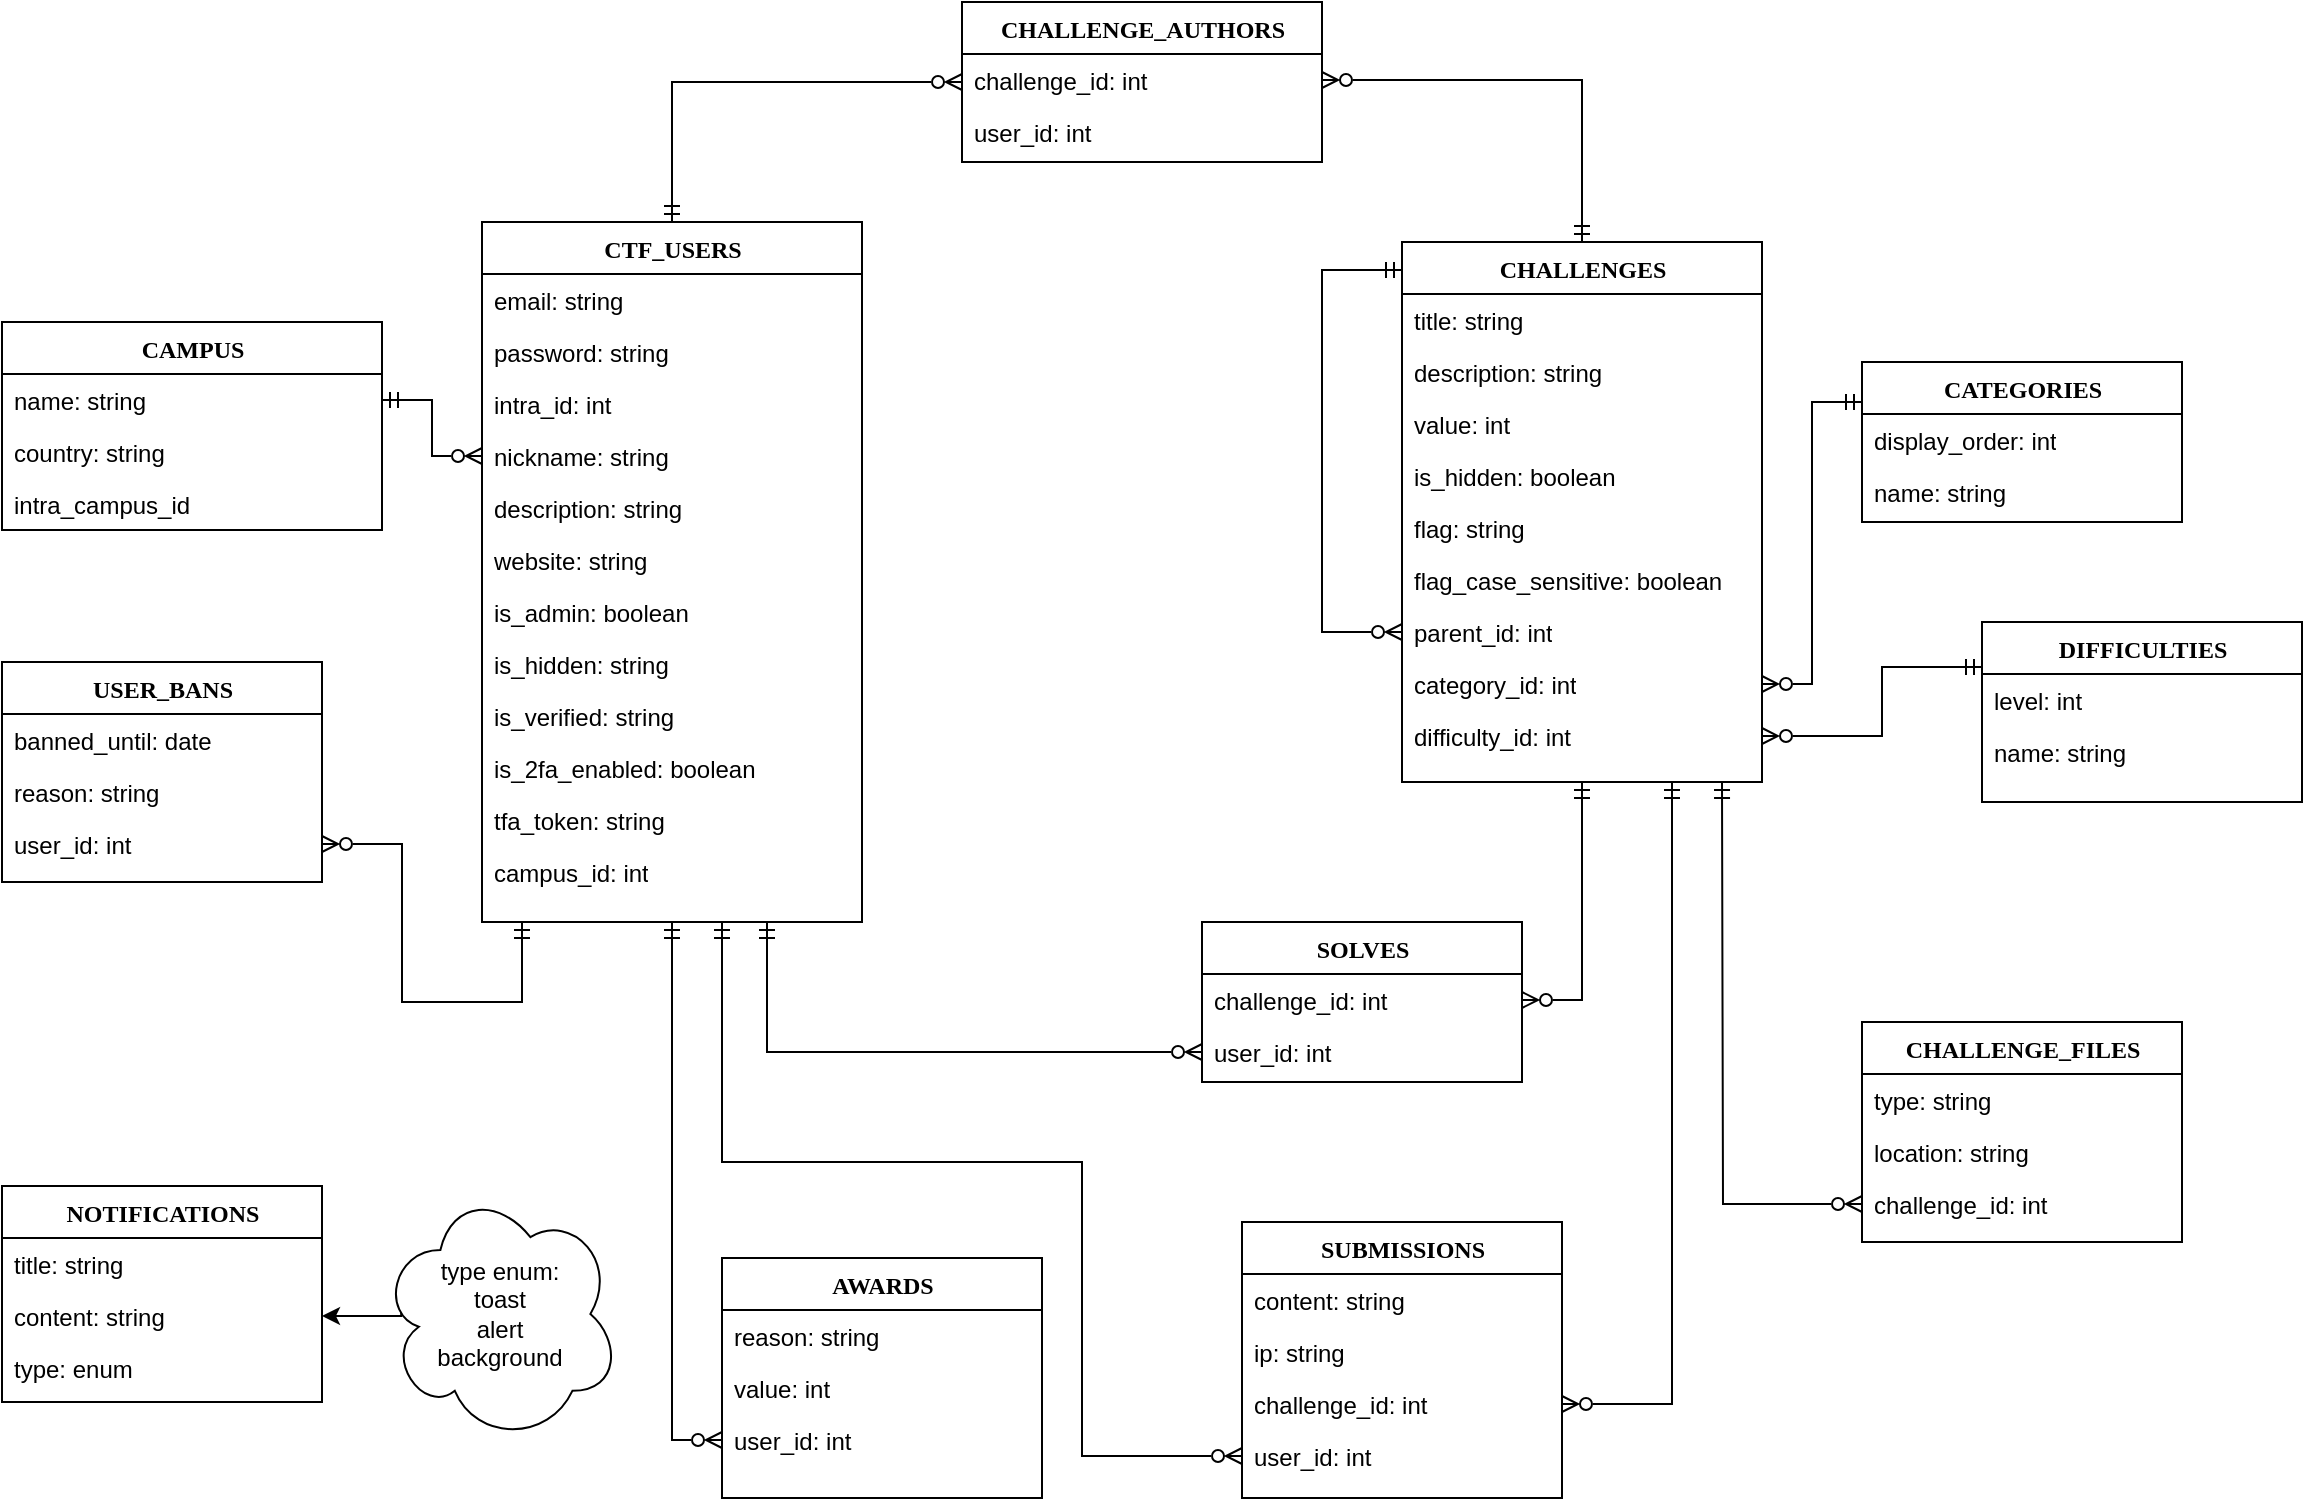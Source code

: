 <mxfile version="22.1.16" type="github">
  <diagram name="Page-1" id="MAb1IGYDh1-1w9ULgDOm">
    <mxGraphModel dx="1408" dy="1124" grid="1" gridSize="10" guides="1" tooltips="1" connect="1" arrows="1" fold="1" page="1" pageScale="1" pageWidth="827" pageHeight="1169" math="0" shadow="0">
      <root>
        <mxCell id="0" />
        <mxCell id="1" parent="0" />
        <mxCell id="-HpwC_mhJA1_6LtYinHD-171" style="edgeStyle=orthogonalEdgeStyle;rounded=0;orthogonalLoop=1;jettySize=auto;html=1;exitX=0.5;exitY=1;exitDx=0;exitDy=0;entryX=0;entryY=0.5;entryDx=0;entryDy=0;startArrow=ERmandOne;startFill=0;endArrow=ERzeroToMany;endFill=0;" parent="1" source="-HpwC_mhJA1_6LtYinHD-175" target="-HpwC_mhJA1_6LtYinHD-191" edge="1">
          <mxGeometry relative="1" as="geometry" />
        </mxCell>
        <mxCell id="-HpwC_mhJA1_6LtYinHD-172" style="edgeStyle=orthogonalEdgeStyle;rounded=0;orthogonalLoop=1;jettySize=auto;html=1;entryX=0;entryY=0.5;entryDx=0;entryDy=0;startArrow=ERmandOne;startFill=0;endArrow=ERzeroToMany;endFill=0;" parent="1" target="-HpwC_mhJA1_6LtYinHD-219" edge="1">
          <mxGeometry relative="1" as="geometry">
            <mxPoint x="470" y="530" as="sourcePoint" />
            <Array as="points">
              <mxPoint x="470" y="650" />
              <mxPoint x="650" y="650" />
              <mxPoint x="650" y="797" />
            </Array>
          </mxGeometry>
        </mxCell>
        <mxCell id="-HpwC_mhJA1_6LtYinHD-173" style="edgeStyle=orthogonalEdgeStyle;rounded=0;orthogonalLoop=1;jettySize=auto;html=1;exitX=0.75;exitY=1;exitDx=0;exitDy=0;entryX=0;entryY=0.5;entryDx=0;entryDy=0;startArrow=ERmandOne;startFill=0;endArrow=ERzeroToMany;endFill=0;" parent="1" source="-HpwC_mhJA1_6LtYinHD-175" target="-HpwC_mhJA1_6LtYinHD-240" edge="1">
          <mxGeometry relative="1" as="geometry" />
        </mxCell>
        <mxCell id="-HpwC_mhJA1_6LtYinHD-174" style="edgeStyle=orthogonalEdgeStyle;rounded=0;orthogonalLoop=1;jettySize=auto;html=1;entryX=1;entryY=0.5;entryDx=0;entryDy=0;startArrow=ERmandOne;startFill=0;endArrow=ERzeroToMany;endFill=0;" parent="1" target="-HpwC_mhJA1_6LtYinHD-231" edge="1">
          <mxGeometry relative="1" as="geometry">
            <mxPoint x="370" y="530" as="sourcePoint" />
            <Array as="points">
              <mxPoint x="370" y="570" />
              <mxPoint x="310" y="570" />
              <mxPoint x="310" y="491" />
            </Array>
          </mxGeometry>
        </mxCell>
        <mxCell id="-HpwC_mhJA1_6LtYinHD-175" value="CTF_USERS" style="swimlane;html=1;fontStyle=1;align=center;verticalAlign=top;childLayout=stackLayout;horizontal=1;startSize=26;horizontalStack=0;resizeParent=1;resizeLast=0;collapsible=1;marginBottom=0;swimlaneFillColor=#ffffff;rounded=0;shadow=0;comic=0;labelBackgroundColor=none;strokeWidth=1;fillColor=none;fontFamily=Verdana;fontSize=12" parent="1" vertex="1">
          <mxGeometry x="350" y="180" width="190" height="350" as="geometry" />
        </mxCell>
        <mxCell id="-HpwC_mhJA1_6LtYinHD-176" value="email: string" style="text;html=1;strokeColor=none;fillColor=none;align=left;verticalAlign=top;spacingLeft=4;spacingRight=4;whiteSpace=wrap;overflow=hidden;rotatable=0;points=[[0,0.5],[1,0.5]];portConstraint=eastwest;" parent="-HpwC_mhJA1_6LtYinHD-175" vertex="1">
          <mxGeometry y="26" width="190" height="26" as="geometry" />
        </mxCell>
        <mxCell id="-HpwC_mhJA1_6LtYinHD-177" value="password: string" style="text;html=1;strokeColor=none;fillColor=none;align=left;verticalAlign=top;spacingLeft=4;spacingRight=4;whiteSpace=wrap;overflow=hidden;rotatable=0;points=[[0,0.5],[1,0.5]];portConstraint=eastwest;" parent="-HpwC_mhJA1_6LtYinHD-175" vertex="1">
          <mxGeometry y="52" width="190" height="26" as="geometry" />
        </mxCell>
        <mxCell id="-HpwC_mhJA1_6LtYinHD-178" value="intra_id: int" style="text;html=1;strokeColor=none;fillColor=none;align=left;verticalAlign=top;spacingLeft=4;spacingRight=4;whiteSpace=wrap;overflow=hidden;rotatable=0;points=[[0,0.5],[1,0.5]];portConstraint=eastwest;" parent="-HpwC_mhJA1_6LtYinHD-175" vertex="1">
          <mxGeometry y="78" width="190" height="26" as="geometry" />
        </mxCell>
        <mxCell id="-HpwC_mhJA1_6LtYinHD-179" value="nickname: string" style="text;html=1;strokeColor=none;fillColor=none;align=left;verticalAlign=top;spacingLeft=4;spacingRight=4;whiteSpace=wrap;overflow=hidden;rotatable=0;points=[[0,0.5],[1,0.5]];portConstraint=eastwest;" parent="-HpwC_mhJA1_6LtYinHD-175" vertex="1">
          <mxGeometry y="104" width="190" height="26" as="geometry" />
        </mxCell>
        <mxCell id="-HpwC_mhJA1_6LtYinHD-180" value="description: string" style="text;html=1;strokeColor=none;fillColor=none;align=left;verticalAlign=top;spacingLeft=4;spacingRight=4;whiteSpace=wrap;overflow=hidden;rotatable=0;points=[[0,0.5],[1,0.5]];portConstraint=eastwest;" parent="-HpwC_mhJA1_6LtYinHD-175" vertex="1">
          <mxGeometry y="130" width="190" height="26" as="geometry" />
        </mxCell>
        <mxCell id="-HpwC_mhJA1_6LtYinHD-181" value="website: string" style="text;html=1;strokeColor=none;fillColor=none;align=left;verticalAlign=top;spacingLeft=4;spacingRight=4;whiteSpace=wrap;overflow=hidden;rotatable=0;points=[[0,0.5],[1,0.5]];portConstraint=eastwest;" parent="-HpwC_mhJA1_6LtYinHD-175" vertex="1">
          <mxGeometry y="156" width="190" height="26" as="geometry" />
        </mxCell>
        <mxCell id="-HpwC_mhJA1_6LtYinHD-182" value="is_admin: boolean" style="text;html=1;strokeColor=none;fillColor=none;align=left;verticalAlign=top;spacingLeft=4;spacingRight=4;whiteSpace=wrap;overflow=hidden;rotatable=0;points=[[0,0.5],[1,0.5]];portConstraint=eastwest;" parent="-HpwC_mhJA1_6LtYinHD-175" vertex="1">
          <mxGeometry y="182" width="190" height="26" as="geometry" />
        </mxCell>
        <mxCell id="-HpwC_mhJA1_6LtYinHD-183" value="is_hidden: string" style="text;html=1;strokeColor=none;fillColor=none;align=left;verticalAlign=top;spacingLeft=4;spacingRight=4;whiteSpace=wrap;overflow=hidden;rotatable=0;points=[[0,0.5],[1,0.5]];portConstraint=eastwest;" parent="-HpwC_mhJA1_6LtYinHD-175" vertex="1">
          <mxGeometry y="208" width="190" height="26" as="geometry" />
        </mxCell>
        <mxCell id="-HpwC_mhJA1_6LtYinHD-184" value="is_verified: string" style="text;html=1;strokeColor=none;fillColor=none;align=left;verticalAlign=top;spacingLeft=4;spacingRight=4;whiteSpace=wrap;overflow=hidden;rotatable=0;points=[[0,0.5],[1,0.5]];portConstraint=eastwest;" parent="-HpwC_mhJA1_6LtYinHD-175" vertex="1">
          <mxGeometry y="234" width="190" height="26" as="geometry" />
        </mxCell>
        <mxCell id="-HpwC_mhJA1_6LtYinHD-185" value="is_2fa_enabled: boolean" style="text;html=1;strokeColor=none;fillColor=none;align=left;verticalAlign=top;spacingLeft=4;spacingRight=4;whiteSpace=wrap;overflow=hidden;rotatable=0;points=[[0,0.5],[1,0.5]];portConstraint=eastwest;" parent="-HpwC_mhJA1_6LtYinHD-175" vertex="1">
          <mxGeometry y="260" width="190" height="26" as="geometry" />
        </mxCell>
        <mxCell id="-HpwC_mhJA1_6LtYinHD-186" value="tfa_token: string" style="text;html=1;strokeColor=none;fillColor=none;align=left;verticalAlign=top;spacingLeft=4;spacingRight=4;whiteSpace=wrap;overflow=hidden;rotatable=0;points=[[0,0.5],[1,0.5]];portConstraint=eastwest;" parent="-HpwC_mhJA1_6LtYinHD-175" vertex="1">
          <mxGeometry y="286" width="190" height="26" as="geometry" />
        </mxCell>
        <mxCell id="-HpwC_mhJA1_6LtYinHD-187" value="campus_id: int" style="text;html=1;strokeColor=none;fillColor=none;align=left;verticalAlign=top;spacingLeft=4;spacingRight=4;whiteSpace=wrap;overflow=hidden;rotatable=0;points=[[0,0.5],[1,0.5]];portConstraint=eastwest;" parent="-HpwC_mhJA1_6LtYinHD-175" vertex="1">
          <mxGeometry y="312" width="190" height="26" as="geometry" />
        </mxCell>
        <mxCell id="-HpwC_mhJA1_6LtYinHD-188" value="AWARDS" style="swimlane;html=1;fontStyle=1;align=center;verticalAlign=top;childLayout=stackLayout;horizontal=1;startSize=26;horizontalStack=0;resizeParent=1;resizeLast=0;collapsible=1;marginBottom=0;swimlaneFillColor=#ffffff;rounded=0;shadow=0;comic=0;labelBackgroundColor=none;strokeWidth=1;fillColor=none;fontFamily=Verdana;fontSize=12" parent="1" vertex="1">
          <mxGeometry x="470" y="698" width="160" height="120" as="geometry" />
        </mxCell>
        <mxCell id="-HpwC_mhJA1_6LtYinHD-189" value="reason: string" style="text;html=1;strokeColor=none;fillColor=none;align=left;verticalAlign=top;spacingLeft=4;spacingRight=4;whiteSpace=wrap;overflow=hidden;rotatable=0;points=[[0,0.5],[1,0.5]];portConstraint=eastwest;" parent="-HpwC_mhJA1_6LtYinHD-188" vertex="1">
          <mxGeometry y="26" width="160" height="26" as="geometry" />
        </mxCell>
        <mxCell id="-HpwC_mhJA1_6LtYinHD-190" value="value: int" style="text;html=1;strokeColor=none;fillColor=none;align=left;verticalAlign=top;spacingLeft=4;spacingRight=4;whiteSpace=wrap;overflow=hidden;rotatable=0;points=[[0,0.5],[1,0.5]];portConstraint=eastwest;" parent="-HpwC_mhJA1_6LtYinHD-188" vertex="1">
          <mxGeometry y="52" width="160" height="26" as="geometry" />
        </mxCell>
        <mxCell id="-HpwC_mhJA1_6LtYinHD-191" value="user_id: int" style="text;html=1;strokeColor=none;fillColor=none;align=left;verticalAlign=top;spacingLeft=4;spacingRight=4;whiteSpace=wrap;overflow=hidden;rotatable=0;points=[[0,0.5],[1,0.5]];portConstraint=eastwest;" parent="-HpwC_mhJA1_6LtYinHD-188" vertex="1">
          <mxGeometry y="78" width="160" height="26" as="geometry" />
        </mxCell>
        <mxCell id="-HpwC_mhJA1_6LtYinHD-192" value="CHALLENGE_AUTHORS" style="swimlane;html=1;fontStyle=1;align=center;verticalAlign=top;childLayout=stackLayout;horizontal=1;startSize=26;horizontalStack=0;resizeParent=1;resizeLast=0;collapsible=1;marginBottom=0;swimlaneFillColor=#ffffff;rounded=0;shadow=0;comic=0;labelBackgroundColor=none;strokeWidth=1;fillColor=none;fontFamily=Verdana;fontSize=12" parent="1" vertex="1">
          <mxGeometry x="590" y="70" width="180" height="80" as="geometry" />
        </mxCell>
        <mxCell id="-HpwC_mhJA1_6LtYinHD-193" value="challenge_id: int" style="text;html=1;strokeColor=none;fillColor=none;align=left;verticalAlign=top;spacingLeft=4;spacingRight=4;whiteSpace=wrap;overflow=hidden;rotatable=0;points=[[0,0.5],[1,0.5]];portConstraint=eastwest;" parent="-HpwC_mhJA1_6LtYinHD-192" vertex="1">
          <mxGeometry y="26" width="180" height="26" as="geometry" />
        </mxCell>
        <mxCell id="-HpwC_mhJA1_6LtYinHD-194" value="user_id: int" style="text;html=1;strokeColor=none;fillColor=none;align=left;verticalAlign=top;spacingLeft=4;spacingRight=4;whiteSpace=wrap;overflow=hidden;rotatable=0;points=[[0,0.5],[1,0.5]];portConstraint=eastwest;" parent="-HpwC_mhJA1_6LtYinHD-192" vertex="1">
          <mxGeometry y="52" width="180" height="26" as="geometry" />
        </mxCell>
        <mxCell id="-HpwC_mhJA1_6LtYinHD-195" value="CAMPUS" style="swimlane;html=1;fontStyle=1;align=center;verticalAlign=top;childLayout=stackLayout;horizontal=1;startSize=26;horizontalStack=0;resizeParent=1;resizeLast=0;collapsible=1;marginBottom=0;swimlaneFillColor=#ffffff;rounded=0;shadow=0;comic=0;labelBackgroundColor=none;strokeWidth=1;fillColor=none;fontFamily=Verdana;fontSize=12" parent="1" vertex="1">
          <mxGeometry x="110" y="230" width="190" height="104" as="geometry" />
        </mxCell>
        <mxCell id="-HpwC_mhJA1_6LtYinHD-196" value="name: string" style="text;html=1;strokeColor=none;fillColor=none;align=left;verticalAlign=top;spacingLeft=4;spacingRight=4;whiteSpace=wrap;overflow=hidden;rotatable=0;points=[[0,0.5],[1,0.5]];portConstraint=eastwest;" parent="-HpwC_mhJA1_6LtYinHD-195" vertex="1">
          <mxGeometry y="26" width="190" height="26" as="geometry" />
        </mxCell>
        <mxCell id="p-mm3ads6OYRoG7J5_4K-1" value="country: string" style="text;html=1;strokeColor=none;fillColor=none;align=left;verticalAlign=top;spacingLeft=4;spacingRight=4;whiteSpace=wrap;overflow=hidden;rotatable=0;points=[[0,0.5],[1,0.5]];portConstraint=eastwest;" vertex="1" parent="-HpwC_mhJA1_6LtYinHD-195">
          <mxGeometry y="52" width="190" height="26" as="geometry" />
        </mxCell>
        <mxCell id="-HpwC_mhJA1_6LtYinHD-197" value="intra_campus_id" style="text;html=1;strokeColor=none;fillColor=none;align=left;verticalAlign=top;spacingLeft=4;spacingRight=4;whiteSpace=wrap;overflow=hidden;rotatable=0;points=[[0,0.5],[1,0.5]];portConstraint=eastwest;" parent="-HpwC_mhJA1_6LtYinHD-195" vertex="1">
          <mxGeometry y="78" width="190" height="26" as="geometry" />
        </mxCell>
        <mxCell id="-HpwC_mhJA1_6LtYinHD-198" style="edgeStyle=orthogonalEdgeStyle;rounded=0;orthogonalLoop=1;jettySize=auto;html=1;exitX=0;exitY=0.5;exitDx=0;exitDy=0;entryX=1;entryY=0.5;entryDx=0;entryDy=0;endArrow=ERmandOne;endFill=0;startArrow=ERzeroToMany;startFill=0;" parent="1" source="-HpwC_mhJA1_6LtYinHD-179" target="-HpwC_mhJA1_6LtYinHD-196" edge="1">
          <mxGeometry relative="1" as="geometry" />
        </mxCell>
        <mxCell id="-HpwC_mhJA1_6LtYinHD-201" style="edgeStyle=orthogonalEdgeStyle;rounded=0;orthogonalLoop=1;jettySize=auto;html=1;exitX=0.5;exitY=1;exitDx=0;exitDy=0;entryX=1;entryY=0.5;entryDx=0;entryDy=0;startArrow=ERmandOne;startFill=0;endArrow=ERzeroToMany;endFill=0;" parent="1" source="-HpwC_mhJA1_6LtYinHD-204" target="-HpwC_mhJA1_6LtYinHD-239" edge="1">
          <mxGeometry relative="1" as="geometry" />
        </mxCell>
        <mxCell id="-HpwC_mhJA1_6LtYinHD-202" style="edgeStyle=orthogonalEdgeStyle;rounded=0;orthogonalLoop=1;jettySize=auto;html=1;exitX=0.75;exitY=1;exitDx=0;exitDy=0;entryX=1;entryY=0.5;entryDx=0;entryDy=0;startArrow=ERmandOne;startFill=0;endArrow=ERzeroToMany;endFill=0;" parent="1" source="-HpwC_mhJA1_6LtYinHD-204" target="-HpwC_mhJA1_6LtYinHD-218" edge="1">
          <mxGeometry relative="1" as="geometry" />
        </mxCell>
        <mxCell id="-HpwC_mhJA1_6LtYinHD-203" style="edgeStyle=orthogonalEdgeStyle;rounded=0;orthogonalLoop=1;jettySize=auto;html=1;entryX=0;entryY=0.5;entryDx=0;entryDy=0;startArrow=ERmandOne;startFill=0;endArrow=ERzeroToMany;endFill=0;" parent="1" target="-HpwC_mhJA1_6LtYinHD-248" edge="1">
          <mxGeometry relative="1" as="geometry">
            <mxPoint x="970" y="460" as="sourcePoint" />
          </mxGeometry>
        </mxCell>
        <mxCell id="-HpwC_mhJA1_6LtYinHD-204" value="CHALLENGES" style="swimlane;html=1;fontStyle=1;align=center;verticalAlign=top;childLayout=stackLayout;horizontal=1;startSize=26;horizontalStack=0;resizeParent=1;resizeLast=0;collapsible=1;marginBottom=0;swimlaneFillColor=#ffffff;rounded=0;shadow=0;comic=0;labelBackgroundColor=none;strokeWidth=1;fillColor=none;fontFamily=Verdana;fontSize=12" parent="1" vertex="1">
          <mxGeometry x="810" y="190" width="180" height="270" as="geometry" />
        </mxCell>
        <mxCell id="-HpwC_mhJA1_6LtYinHD-205" value="title: string" style="text;html=1;strokeColor=none;fillColor=none;align=left;verticalAlign=top;spacingLeft=4;spacingRight=4;whiteSpace=wrap;overflow=hidden;rotatable=0;points=[[0,0.5],[1,0.5]];portConstraint=eastwest;" parent="-HpwC_mhJA1_6LtYinHD-204" vertex="1">
          <mxGeometry y="26" width="180" height="26" as="geometry" />
        </mxCell>
        <mxCell id="-HpwC_mhJA1_6LtYinHD-206" value="description: string" style="text;html=1;strokeColor=none;fillColor=none;align=left;verticalAlign=top;spacingLeft=4;spacingRight=4;whiteSpace=wrap;overflow=hidden;rotatable=0;points=[[0,0.5],[1,0.5]];portConstraint=eastwest;" parent="-HpwC_mhJA1_6LtYinHD-204" vertex="1">
          <mxGeometry y="52" width="180" height="26" as="geometry" />
        </mxCell>
        <mxCell id="-HpwC_mhJA1_6LtYinHD-207" value="value: int" style="text;html=1;strokeColor=none;fillColor=none;align=left;verticalAlign=top;spacingLeft=4;spacingRight=4;whiteSpace=wrap;overflow=hidden;rotatable=0;points=[[0,0.5],[1,0.5]];portConstraint=eastwest;" parent="-HpwC_mhJA1_6LtYinHD-204" vertex="1">
          <mxGeometry y="78" width="180" height="26" as="geometry" />
        </mxCell>
        <mxCell id="-HpwC_mhJA1_6LtYinHD-208" value="is_hidden: boolean" style="text;html=1;strokeColor=none;fillColor=none;align=left;verticalAlign=top;spacingLeft=4;spacingRight=4;whiteSpace=wrap;overflow=hidden;rotatable=0;points=[[0,0.5],[1,0.5]];portConstraint=eastwest;" parent="-HpwC_mhJA1_6LtYinHD-204" vertex="1">
          <mxGeometry y="104" width="180" height="26" as="geometry" />
        </mxCell>
        <mxCell id="-HpwC_mhJA1_6LtYinHD-209" value="&lt;div&gt;flag: string&lt;br&gt;&lt;/div&gt;" style="text;html=1;strokeColor=none;fillColor=none;align=left;verticalAlign=top;spacingLeft=4;spacingRight=4;whiteSpace=wrap;overflow=hidden;rotatable=0;points=[[0,0.5],[1,0.5]];portConstraint=eastwest;" parent="-HpwC_mhJA1_6LtYinHD-204" vertex="1">
          <mxGeometry y="130" width="180" height="26" as="geometry" />
        </mxCell>
        <mxCell id="-HpwC_mhJA1_6LtYinHD-210" value="flag_case_sensitive: boolean" style="text;html=1;strokeColor=none;fillColor=none;align=left;verticalAlign=top;spacingLeft=4;spacingRight=4;whiteSpace=wrap;overflow=hidden;rotatable=0;points=[[0,0.5],[1,0.5]];portConstraint=eastwest;" parent="-HpwC_mhJA1_6LtYinHD-204" vertex="1">
          <mxGeometry y="156" width="180" height="26" as="geometry" />
        </mxCell>
        <mxCell id="-HpwC_mhJA1_6LtYinHD-211" value="parent_id: int" style="text;html=1;strokeColor=none;fillColor=none;align=left;verticalAlign=top;spacingLeft=4;spacingRight=4;whiteSpace=wrap;overflow=hidden;rotatable=0;points=[[0,0.5],[1,0.5]];portConstraint=eastwest;" parent="-HpwC_mhJA1_6LtYinHD-204" vertex="1">
          <mxGeometry y="182" width="180" height="26" as="geometry" />
        </mxCell>
        <mxCell id="-HpwC_mhJA1_6LtYinHD-212" value="category_id: int" style="text;html=1;strokeColor=none;fillColor=none;align=left;verticalAlign=top;spacingLeft=4;spacingRight=4;whiteSpace=wrap;overflow=hidden;rotatable=0;points=[[0,0.5],[1,0.5]];portConstraint=eastwest;" parent="-HpwC_mhJA1_6LtYinHD-204" vertex="1">
          <mxGeometry y="208" width="180" height="26" as="geometry" />
        </mxCell>
        <mxCell id="-HpwC_mhJA1_6LtYinHD-213" value="difficulty_id: int" style="text;html=1;strokeColor=none;fillColor=none;align=left;verticalAlign=top;spacingLeft=4;spacingRight=4;whiteSpace=wrap;overflow=hidden;rotatable=0;points=[[0,0.5],[1,0.5]];portConstraint=eastwest;" parent="-HpwC_mhJA1_6LtYinHD-204" vertex="1">
          <mxGeometry y="234" width="180" height="26" as="geometry" />
        </mxCell>
        <mxCell id="-HpwC_mhJA1_6LtYinHD-214" style="edgeStyle=orthogonalEdgeStyle;rounded=0;orthogonalLoop=1;jettySize=auto;html=1;entryX=0;entryY=0.5;entryDx=0;entryDy=0;startArrow=ERmandOne;startFill=0;endArrow=ERzeroToMany;endFill=0;" parent="-HpwC_mhJA1_6LtYinHD-204" target="-HpwC_mhJA1_6LtYinHD-211" edge="1">
          <mxGeometry relative="1" as="geometry">
            <mxPoint y="14" as="sourcePoint" />
            <Array as="points">
              <mxPoint x="-40" y="14" />
              <mxPoint x="-40" y="195" />
            </Array>
          </mxGeometry>
        </mxCell>
        <mxCell id="-HpwC_mhJA1_6LtYinHD-215" value="SUBMISSIONS" style="swimlane;html=1;fontStyle=1;align=center;verticalAlign=top;childLayout=stackLayout;horizontal=1;startSize=26;horizontalStack=0;resizeParent=1;resizeLast=0;collapsible=1;marginBottom=0;swimlaneFillColor=#ffffff;rounded=0;shadow=0;comic=0;labelBackgroundColor=none;strokeWidth=1;fillColor=none;fontFamily=Verdana;fontSize=12" parent="1" vertex="1">
          <mxGeometry x="730" y="680" width="160" height="138" as="geometry" />
        </mxCell>
        <mxCell id="-HpwC_mhJA1_6LtYinHD-216" value="content: string" style="text;html=1;strokeColor=none;fillColor=none;align=left;verticalAlign=top;spacingLeft=4;spacingRight=4;whiteSpace=wrap;overflow=hidden;rotatable=0;points=[[0,0.5],[1,0.5]];portConstraint=eastwest;" parent="-HpwC_mhJA1_6LtYinHD-215" vertex="1">
          <mxGeometry y="26" width="160" height="26" as="geometry" />
        </mxCell>
        <mxCell id="-HpwC_mhJA1_6LtYinHD-217" value="ip: string" style="text;html=1;strokeColor=none;fillColor=none;align=left;verticalAlign=top;spacingLeft=4;spacingRight=4;whiteSpace=wrap;overflow=hidden;rotatable=0;points=[[0,0.5],[1,0.5]];portConstraint=eastwest;" parent="-HpwC_mhJA1_6LtYinHD-215" vertex="1">
          <mxGeometry y="52" width="160" height="26" as="geometry" />
        </mxCell>
        <mxCell id="-HpwC_mhJA1_6LtYinHD-218" value="challenge_id: int" style="text;html=1;strokeColor=none;fillColor=none;align=left;verticalAlign=top;spacingLeft=4;spacingRight=4;whiteSpace=wrap;overflow=hidden;rotatable=0;points=[[0,0.5],[1,0.5]];portConstraint=eastwest;" parent="-HpwC_mhJA1_6LtYinHD-215" vertex="1">
          <mxGeometry y="78" width="160" height="26" as="geometry" />
        </mxCell>
        <mxCell id="-HpwC_mhJA1_6LtYinHD-219" value="user_id: int" style="text;html=1;strokeColor=none;fillColor=none;align=left;verticalAlign=top;spacingLeft=4;spacingRight=4;whiteSpace=wrap;overflow=hidden;rotatable=0;points=[[0,0.5],[1,0.5]];portConstraint=eastwest;" parent="-HpwC_mhJA1_6LtYinHD-215" vertex="1">
          <mxGeometry y="104" width="160" height="26" as="geometry" />
        </mxCell>
        <mxCell id="-HpwC_mhJA1_6LtYinHD-220" value="NOTIFICATIONS" style="swimlane;html=1;fontStyle=1;align=center;verticalAlign=top;childLayout=stackLayout;horizontal=1;startSize=26;horizontalStack=0;resizeParent=1;resizeLast=0;collapsible=1;marginBottom=0;swimlaneFillColor=#ffffff;rounded=0;shadow=0;comic=0;labelBackgroundColor=none;strokeWidth=1;fillColor=none;fontFamily=Verdana;fontSize=12" parent="1" vertex="1">
          <mxGeometry x="110" y="662" width="160" height="108" as="geometry" />
        </mxCell>
        <mxCell id="-HpwC_mhJA1_6LtYinHD-221" value="title: string" style="text;html=1;strokeColor=none;fillColor=none;align=left;verticalAlign=top;spacingLeft=4;spacingRight=4;whiteSpace=wrap;overflow=hidden;rotatable=0;points=[[0,0.5],[1,0.5]];portConstraint=eastwest;" parent="-HpwC_mhJA1_6LtYinHD-220" vertex="1">
          <mxGeometry y="26" width="160" height="26" as="geometry" />
        </mxCell>
        <mxCell id="-HpwC_mhJA1_6LtYinHD-222" value="content: string" style="text;html=1;strokeColor=none;fillColor=none;align=left;verticalAlign=top;spacingLeft=4;spacingRight=4;whiteSpace=wrap;overflow=hidden;rotatable=0;points=[[0,0.5],[1,0.5]];portConstraint=eastwest;" parent="-HpwC_mhJA1_6LtYinHD-220" vertex="1">
          <mxGeometry y="52" width="160" height="26" as="geometry" />
        </mxCell>
        <mxCell id="-HpwC_mhJA1_6LtYinHD-223" value="&lt;div&gt;type: enum&lt;/div&gt;" style="text;html=1;strokeColor=none;fillColor=none;align=left;verticalAlign=top;spacingLeft=4;spacingRight=4;whiteSpace=wrap;overflow=hidden;rotatable=0;points=[[0,0.5],[1,0.5]];portConstraint=eastwest;" parent="-HpwC_mhJA1_6LtYinHD-220" vertex="1">
          <mxGeometry y="78" width="160" height="26" as="geometry" />
        </mxCell>
        <mxCell id="-HpwC_mhJA1_6LtYinHD-224" style="edgeStyle=orthogonalEdgeStyle;rounded=0;orthogonalLoop=1;jettySize=auto;html=1;exitX=0;exitY=0.25;exitDx=0;exitDy=0;entryX=1;entryY=0.5;entryDx=0;entryDy=0;startArrow=ERmandOne;startFill=0;endArrow=ERzeroToMany;endFill=0;" parent="1" source="-HpwC_mhJA1_6LtYinHD-225" target="-HpwC_mhJA1_6LtYinHD-212" edge="1">
          <mxGeometry relative="1" as="geometry" />
        </mxCell>
        <mxCell id="-HpwC_mhJA1_6LtYinHD-225" value="CATEGORIES" style="swimlane;html=1;fontStyle=1;align=center;verticalAlign=top;childLayout=stackLayout;horizontal=1;startSize=26;horizontalStack=0;resizeParent=1;resizeLast=0;collapsible=1;marginBottom=0;swimlaneFillColor=#ffffff;rounded=0;shadow=0;comic=0;labelBackgroundColor=none;strokeWidth=1;fillColor=none;fontFamily=Verdana;fontSize=12" parent="1" vertex="1">
          <mxGeometry x="1040" y="250" width="160" height="80" as="geometry" />
        </mxCell>
        <mxCell id="-HpwC_mhJA1_6LtYinHD-226" value="display_order: int" style="text;html=1;strokeColor=none;fillColor=none;align=left;verticalAlign=top;spacingLeft=4;spacingRight=4;whiteSpace=wrap;overflow=hidden;rotatable=0;points=[[0,0.5],[1,0.5]];portConstraint=eastwest;" parent="-HpwC_mhJA1_6LtYinHD-225" vertex="1">
          <mxGeometry y="26" width="160" height="26" as="geometry" />
        </mxCell>
        <mxCell id="-HpwC_mhJA1_6LtYinHD-227" value="name: string" style="text;html=1;strokeColor=none;fillColor=none;align=left;verticalAlign=top;spacingLeft=4;spacingRight=4;whiteSpace=wrap;overflow=hidden;rotatable=0;points=[[0,0.5],[1,0.5]];portConstraint=eastwest;" parent="-HpwC_mhJA1_6LtYinHD-225" vertex="1">
          <mxGeometry y="52" width="160" height="26" as="geometry" />
        </mxCell>
        <mxCell id="-HpwC_mhJA1_6LtYinHD-228" value="USER_BANS" style="swimlane;html=1;fontStyle=1;align=center;verticalAlign=top;childLayout=stackLayout;horizontal=1;startSize=26;horizontalStack=0;resizeParent=1;resizeLast=0;collapsible=1;marginBottom=0;swimlaneFillColor=#ffffff;rounded=0;shadow=0;comic=0;labelBackgroundColor=none;strokeWidth=1;fillColor=none;fontFamily=Verdana;fontSize=12" parent="1" vertex="1">
          <mxGeometry x="110" y="400" width="160" height="110" as="geometry" />
        </mxCell>
        <mxCell id="-HpwC_mhJA1_6LtYinHD-229" value="banned_until: date" style="text;html=1;strokeColor=none;fillColor=none;align=left;verticalAlign=top;spacingLeft=4;spacingRight=4;whiteSpace=wrap;overflow=hidden;rotatable=0;points=[[0,0.5],[1,0.5]];portConstraint=eastwest;" parent="-HpwC_mhJA1_6LtYinHD-228" vertex="1">
          <mxGeometry y="26" width="160" height="26" as="geometry" />
        </mxCell>
        <mxCell id="-HpwC_mhJA1_6LtYinHD-230" value="reason: string" style="text;html=1;strokeColor=none;fillColor=none;align=left;verticalAlign=top;spacingLeft=4;spacingRight=4;whiteSpace=wrap;overflow=hidden;rotatable=0;points=[[0,0.5],[1,0.5]];portConstraint=eastwest;" parent="-HpwC_mhJA1_6LtYinHD-228" vertex="1">
          <mxGeometry y="52" width="160" height="26" as="geometry" />
        </mxCell>
        <mxCell id="-HpwC_mhJA1_6LtYinHD-231" value="user_id: int" style="text;html=1;strokeColor=none;fillColor=none;align=left;verticalAlign=top;spacingLeft=4;spacingRight=4;whiteSpace=wrap;overflow=hidden;rotatable=0;points=[[0,0.5],[1,0.5]];portConstraint=eastwest;" parent="-HpwC_mhJA1_6LtYinHD-228" vertex="1">
          <mxGeometry y="78" width="160" height="26" as="geometry" />
        </mxCell>
        <mxCell id="-HpwC_mhJA1_6LtYinHD-234" style="edgeStyle=orthogonalEdgeStyle;rounded=0;orthogonalLoop=1;jettySize=auto;html=1;exitX=0;exitY=0.25;exitDx=0;exitDy=0;entryX=1;entryY=0.5;entryDx=0;entryDy=0;startArrow=ERmandOne;startFill=0;endArrow=ERzeroToMany;endFill=0;" parent="1" source="-HpwC_mhJA1_6LtYinHD-235" target="-HpwC_mhJA1_6LtYinHD-213" edge="1">
          <mxGeometry relative="1" as="geometry">
            <Array as="points">
              <mxPoint x="1050" y="403" />
              <mxPoint x="1050" y="437" />
            </Array>
          </mxGeometry>
        </mxCell>
        <mxCell id="-HpwC_mhJA1_6LtYinHD-235" value="DIFFICULTIES" style="swimlane;html=1;fontStyle=1;align=center;verticalAlign=top;childLayout=stackLayout;horizontal=1;startSize=26;horizontalStack=0;resizeParent=1;resizeLast=0;collapsible=1;marginBottom=0;swimlaneFillColor=#ffffff;rounded=0;shadow=0;comic=0;labelBackgroundColor=none;strokeWidth=1;fillColor=none;fontFamily=Verdana;fontSize=12" parent="1" vertex="1">
          <mxGeometry x="1100" y="380" width="160" height="90" as="geometry" />
        </mxCell>
        <mxCell id="-HpwC_mhJA1_6LtYinHD-236" value="level: int" style="text;html=1;strokeColor=none;fillColor=none;align=left;verticalAlign=top;spacingLeft=4;spacingRight=4;whiteSpace=wrap;overflow=hidden;rotatable=0;points=[[0,0.5],[1,0.5]];portConstraint=eastwest;" parent="-HpwC_mhJA1_6LtYinHD-235" vertex="1">
          <mxGeometry y="26" width="160" height="26" as="geometry" />
        </mxCell>
        <mxCell id="-HpwC_mhJA1_6LtYinHD-237" value="name: string" style="text;html=1;strokeColor=none;fillColor=none;align=left;verticalAlign=top;spacingLeft=4;spacingRight=4;whiteSpace=wrap;overflow=hidden;rotatable=0;points=[[0,0.5],[1,0.5]];portConstraint=eastwest;" parent="-HpwC_mhJA1_6LtYinHD-235" vertex="1">
          <mxGeometry y="52" width="160" height="26" as="geometry" />
        </mxCell>
        <mxCell id="-HpwC_mhJA1_6LtYinHD-238" value="SOLVES" style="swimlane;html=1;fontStyle=1;align=center;verticalAlign=top;childLayout=stackLayout;horizontal=1;startSize=26;horizontalStack=0;resizeParent=1;resizeLast=0;collapsible=1;marginBottom=0;swimlaneFillColor=#ffffff;rounded=0;shadow=0;comic=0;labelBackgroundColor=none;strokeWidth=1;fillColor=none;fontFamily=Verdana;fontSize=12" parent="1" vertex="1">
          <mxGeometry x="710" y="530" width="160" height="80" as="geometry" />
        </mxCell>
        <mxCell id="-HpwC_mhJA1_6LtYinHD-239" value="challenge_id: int" style="text;html=1;strokeColor=none;fillColor=none;align=left;verticalAlign=top;spacingLeft=4;spacingRight=4;whiteSpace=wrap;overflow=hidden;rotatable=0;points=[[0,0.5],[1,0.5]];portConstraint=eastwest;" parent="-HpwC_mhJA1_6LtYinHD-238" vertex="1">
          <mxGeometry y="26" width="160" height="26" as="geometry" />
        </mxCell>
        <mxCell id="-HpwC_mhJA1_6LtYinHD-240" value="user_id: int" style="text;html=1;strokeColor=none;fillColor=none;align=left;verticalAlign=top;spacingLeft=4;spacingRight=4;whiteSpace=wrap;overflow=hidden;rotatable=0;points=[[0,0.5],[1,0.5]];portConstraint=eastwest;" parent="-HpwC_mhJA1_6LtYinHD-238" vertex="1">
          <mxGeometry y="52" width="160" height="26" as="geometry" />
        </mxCell>
        <mxCell id="-HpwC_mhJA1_6LtYinHD-241" style="edgeStyle=orthogonalEdgeStyle;rounded=0;orthogonalLoop=1;jettySize=auto;html=1;exitX=0.16;exitY=0.55;exitDx=0;exitDy=0;exitPerimeter=0;entryX=1;entryY=0.5;entryDx=0;entryDy=0;" parent="1" target="-HpwC_mhJA1_6LtYinHD-222" edge="1">
          <mxGeometry relative="1" as="geometry">
            <mxPoint x="349.2" y="722.4" as="sourcePoint" />
          </mxGeometry>
        </mxCell>
        <mxCell id="-HpwC_mhJA1_6LtYinHD-242" value="type enum:&lt;br&gt;toast&lt;br&gt;alert&lt;br&gt;background" style="ellipse;shape=cloud;whiteSpace=wrap;html=1;" parent="1" vertex="1">
          <mxGeometry x="299.2" y="662" width="120" height="128" as="geometry" />
        </mxCell>
        <mxCell id="-HpwC_mhJA1_6LtYinHD-243" style="edgeStyle=orthogonalEdgeStyle;rounded=0;orthogonalLoop=1;jettySize=auto;html=1;exitX=0.5;exitY=0;exitDx=0;exitDy=0;entryX=0;entryY=0.5;entryDx=0;entryDy=0;endArrow=ERzeroToMany;endFill=0;startArrow=ERmandOne;startFill=0;" parent="1" source="-HpwC_mhJA1_6LtYinHD-175" target="-HpwC_mhJA1_6LtYinHD-192" edge="1">
          <mxGeometry relative="1" as="geometry" />
        </mxCell>
        <mxCell id="-HpwC_mhJA1_6LtYinHD-244" style="edgeStyle=orthogonalEdgeStyle;rounded=0;orthogonalLoop=1;jettySize=auto;html=1;exitX=0.5;exitY=0;exitDx=0;exitDy=0;entryX=1;entryY=0.5;entryDx=0;entryDy=0;startArrow=ERmandOne;startFill=0;endArrow=ERzeroToMany;endFill=0;" parent="1" source="-HpwC_mhJA1_6LtYinHD-204" target="-HpwC_mhJA1_6LtYinHD-193" edge="1">
          <mxGeometry relative="1" as="geometry" />
        </mxCell>
        <mxCell id="-HpwC_mhJA1_6LtYinHD-245" value="CHALLENGE_FILES" style="swimlane;html=1;fontStyle=1;align=center;verticalAlign=top;childLayout=stackLayout;horizontal=1;startSize=26;horizontalStack=0;resizeParent=1;resizeLast=0;collapsible=1;marginBottom=0;swimlaneFillColor=#ffffff;rounded=0;shadow=0;comic=0;labelBackgroundColor=none;strokeWidth=1;fillColor=none;fontFamily=Verdana;fontSize=12" parent="1" vertex="1">
          <mxGeometry x="1040" y="580" width="160" height="110" as="geometry" />
        </mxCell>
        <mxCell id="-HpwC_mhJA1_6LtYinHD-246" value="type: string" style="text;html=1;strokeColor=none;fillColor=none;align=left;verticalAlign=top;spacingLeft=4;spacingRight=4;whiteSpace=wrap;overflow=hidden;rotatable=0;points=[[0,0.5],[1,0.5]];portConstraint=eastwest;" parent="-HpwC_mhJA1_6LtYinHD-245" vertex="1">
          <mxGeometry y="26" width="160" height="26" as="geometry" />
        </mxCell>
        <mxCell id="-HpwC_mhJA1_6LtYinHD-247" value="location: string" style="text;html=1;strokeColor=none;fillColor=none;align=left;verticalAlign=top;spacingLeft=4;spacingRight=4;whiteSpace=wrap;overflow=hidden;rotatable=0;points=[[0,0.5],[1,0.5]];portConstraint=eastwest;" parent="-HpwC_mhJA1_6LtYinHD-245" vertex="1">
          <mxGeometry y="52" width="160" height="26" as="geometry" />
        </mxCell>
        <mxCell id="-HpwC_mhJA1_6LtYinHD-248" value="challenge_id: int" style="text;html=1;strokeColor=none;fillColor=none;align=left;verticalAlign=top;spacingLeft=4;spacingRight=4;whiteSpace=wrap;overflow=hidden;rotatable=0;points=[[0,0.5],[1,0.5]];portConstraint=eastwest;" parent="-HpwC_mhJA1_6LtYinHD-245" vertex="1">
          <mxGeometry y="78" width="160" height="26" as="geometry" />
        </mxCell>
      </root>
    </mxGraphModel>
  </diagram>
</mxfile>
